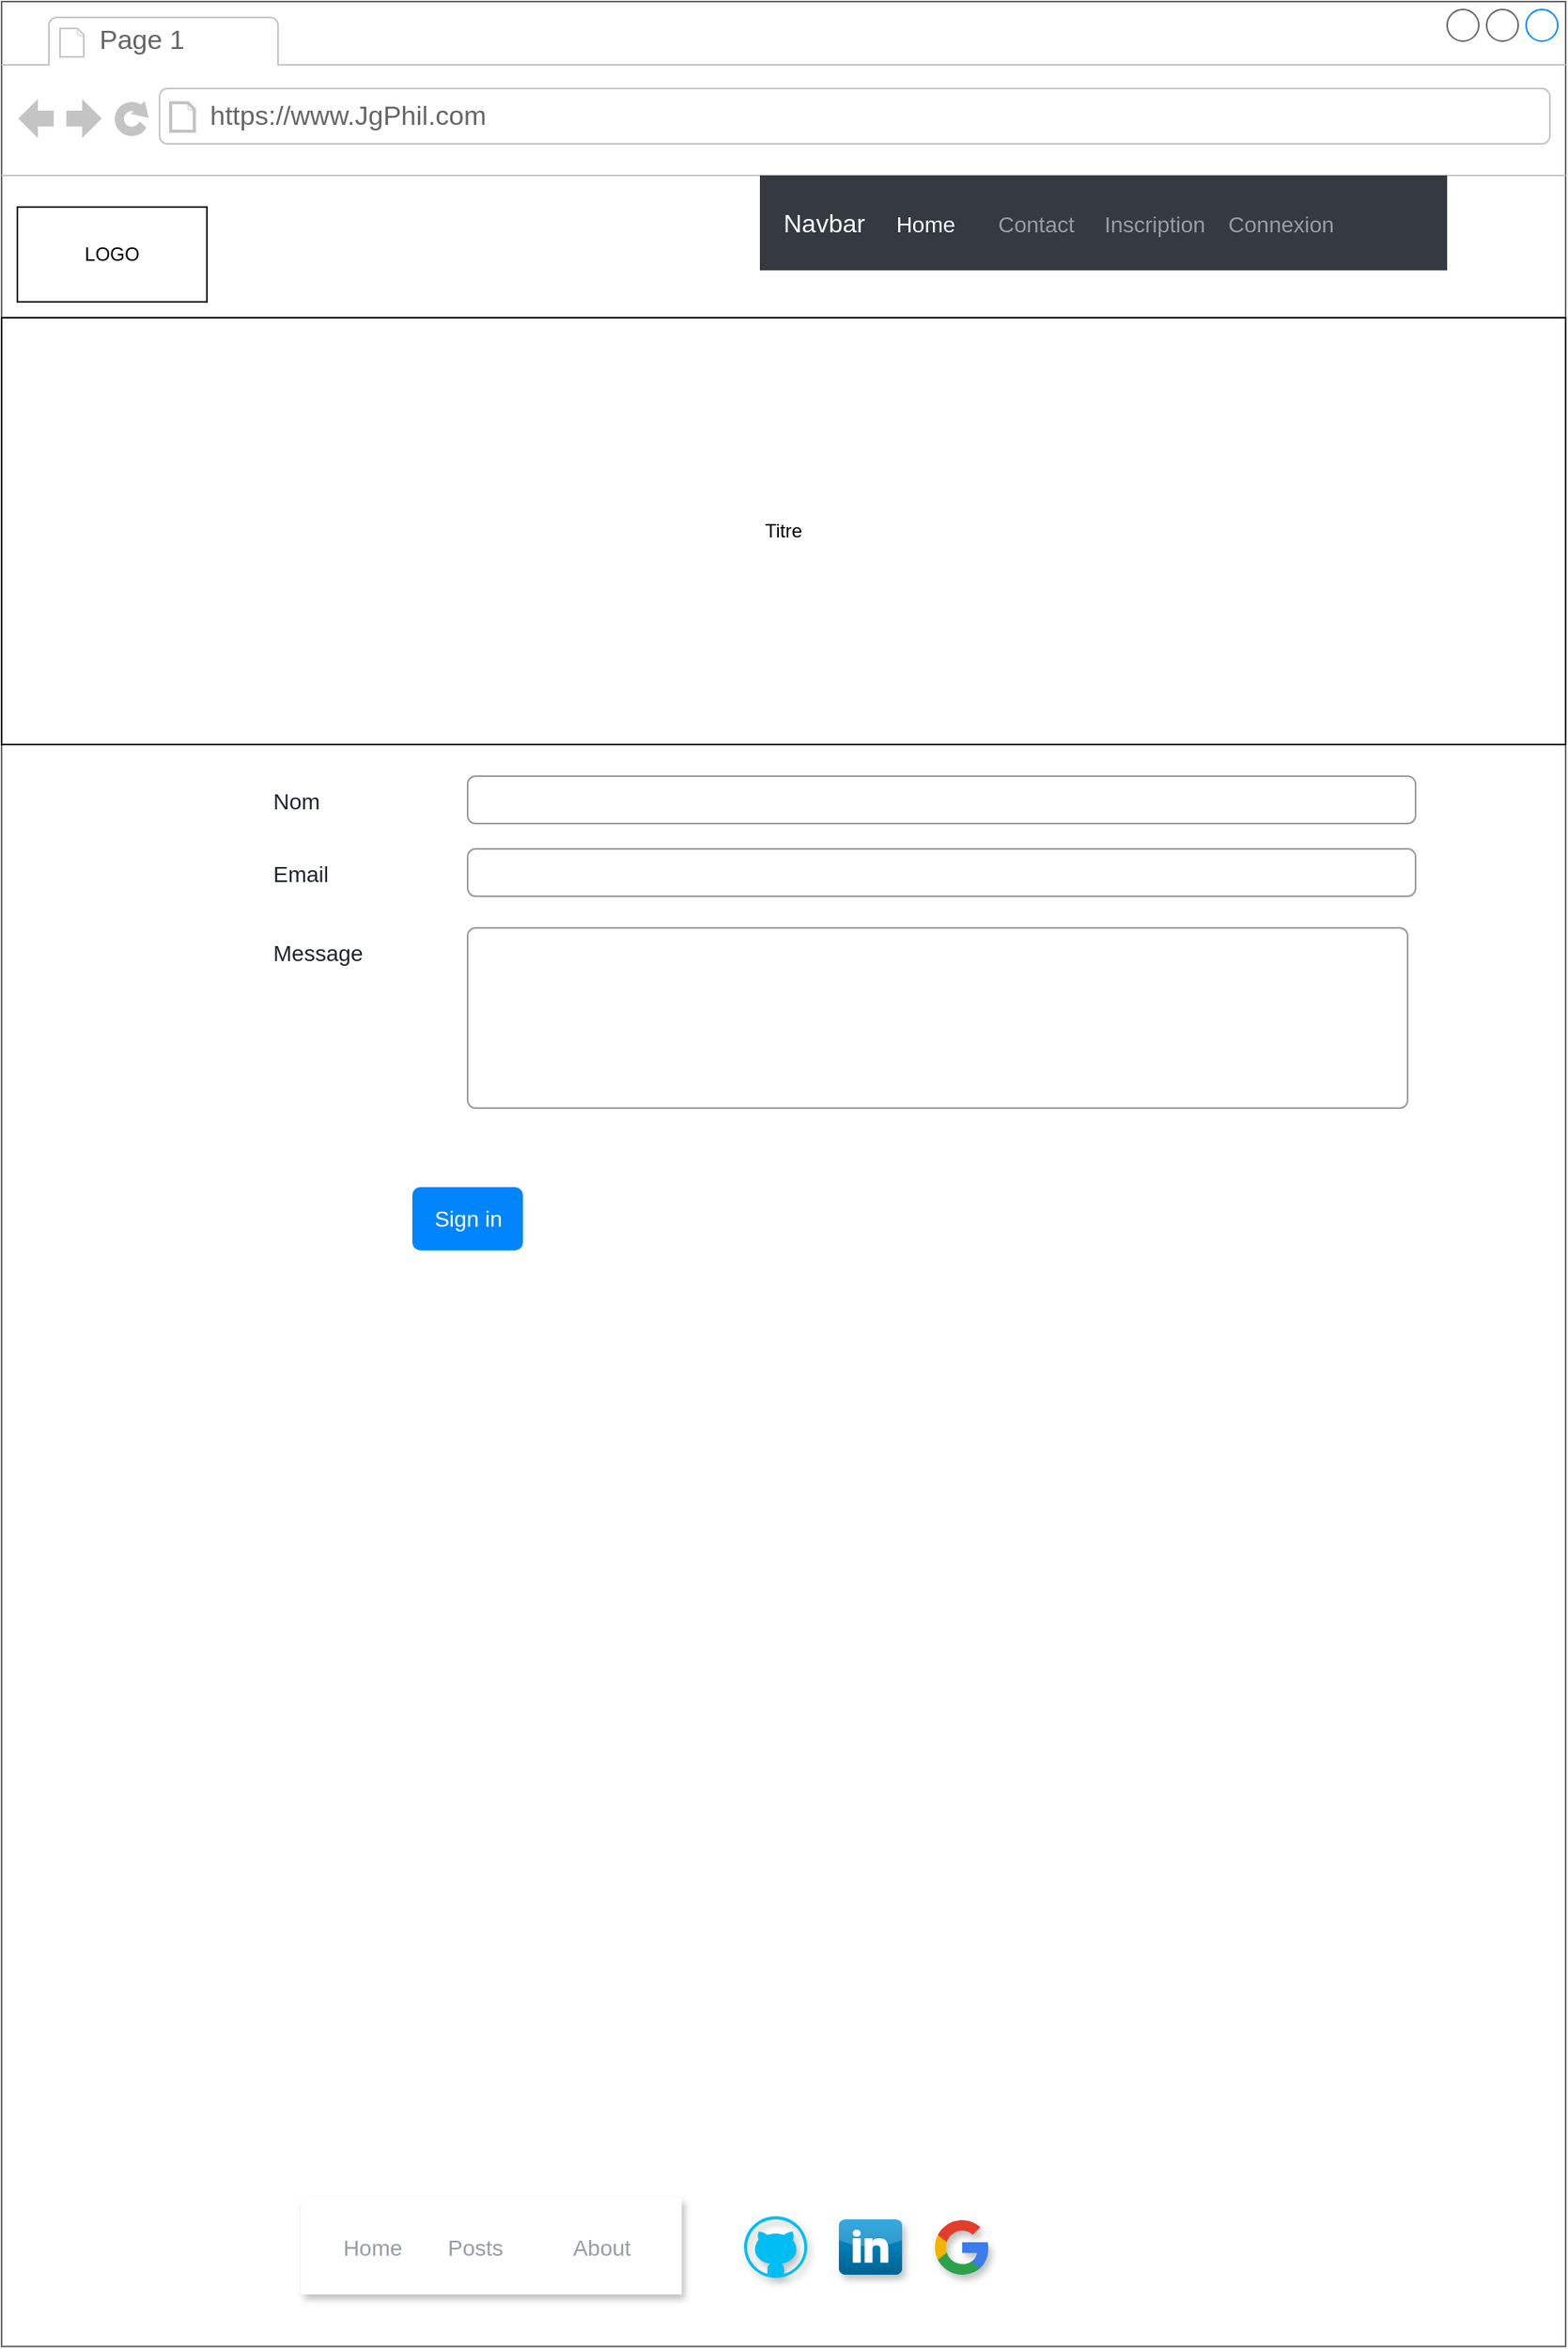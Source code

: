 <mxfile version="13.0.3" type="device"><diagram id="n9Vw9Ajy2TuTY8Zqomyy" name="Page-1"><mxGraphModel dx="1326" dy="806" grid="1" gridSize="10" guides="1" tooltips="1" connect="1" arrows="1" fold="1" page="1" pageScale="1" pageWidth="827" pageHeight="1169" math="0" shadow="0"><root><mxCell id="0"/><mxCell id="1" parent="0"/><mxCell id="nWTF1-36XzHufcaUmu88-1" value="" style="strokeWidth=1;shadow=0;dashed=0;align=center;html=1;shape=mxgraph.mockup.containers.browserWindow;rSize=0;strokeColor=#666666;strokeColor2=#008cff;strokeColor3=#c4c4c4;mainText=,;recursiveResize=0;" parent="1" vertex="1"><mxGeometry x="50" y="70" width="990" height="1483.4" as="geometry"/></mxCell><mxCell id="nWTF1-36XzHufcaUmu88-2" value="Page 1" style="strokeWidth=1;shadow=0;dashed=0;align=center;html=1;shape=mxgraph.mockup.containers.anchor;fontSize=17;fontColor=#666666;align=left;" parent="nWTF1-36XzHufcaUmu88-1" vertex="1"><mxGeometry x="60" y="12" width="110" height="26" as="geometry"/></mxCell><mxCell id="nWTF1-36XzHufcaUmu88-3" value="https://www.JgPhil.com" style="strokeWidth=1;shadow=0;dashed=0;align=center;html=1;shape=mxgraph.mockup.containers.anchor;rSize=0;fontSize=17;fontColor=#666666;align=left;" parent="nWTF1-36XzHufcaUmu88-1" vertex="1"><mxGeometry x="130" y="60" width="250" height="26" as="geometry"/></mxCell><mxCell id="Q5gVtxf1tANVeEfsd4zw-61" value="Navbar" style="html=1;shadow=1;dashed=0;fillColor=#FFFFFF;strokeColor=#FFFFFF;fontSize=16;fontColor=#ffffff;align=left;spacing=15;" parent="nWTF1-36XzHufcaUmu88-1" vertex="1"><mxGeometry x="190" y="1390" width="240" height="60" as="geometry"/></mxCell><mxCell id="Q5gVtxf1tANVeEfsd4zw-63" value="Home" style="fillColor=none;strokeColor=none;fontSize=14;fontColor=#9A9DA0;align=center;" parent="Q5gVtxf1tANVeEfsd4zw-61" vertex="1"><mxGeometry width="70" height="40" relative="1" as="geometry"><mxPoint x="10" y="10" as="offset"/></mxGeometry></mxCell><mxCell id="Q5gVtxf1tANVeEfsd4zw-64" value="Posts" style="fillColor=none;strokeColor=none;fontSize=14;fontColor=#9A9DA0;align=center;spacingRight=0;" parent="Q5gVtxf1tANVeEfsd4zw-61" vertex="1"><mxGeometry width="80" height="40" relative="1" as="geometry"><mxPoint x="70" y="10" as="offset"/></mxGeometry></mxCell><mxCell id="Q5gVtxf1tANVeEfsd4zw-65" value="About" style="fillColor=none;strokeColor=none;fontSize=14;fontColor=#9A9DA0;align=center;" parent="Q5gVtxf1tANVeEfsd4zw-61" vertex="1"><mxGeometry width="80" height="40" relative="1" as="geometry"><mxPoint x="150" y="10" as="offset"/></mxGeometry></mxCell><mxCell id="Q5gVtxf1tANVeEfsd4zw-93" value="" style="verticalLabelPosition=bottom;html=1;verticalAlign=top;align=center;strokeColor=none;fillColor=#00BEF2;shape=mxgraph.azure.github_code;pointerEvents=1;shadow=1;" parent="nWTF1-36XzHufcaUmu88-1" vertex="1"><mxGeometry x="470" y="1401" width="40" height="39" as="geometry"/></mxCell><mxCell id="Q5gVtxf1tANVeEfsd4zw-95" value="" style="dashed=0;outlineConnect=0;html=1;align=center;labelPosition=center;verticalLabelPosition=bottom;verticalAlign=top;shape=mxgraph.webicons.linkedin;fillColor=#0095DB;gradientColor=#006391;shadow=1;strokeColor=#FFFFFF;" parent="nWTF1-36XzHufcaUmu88-1" vertex="1"><mxGeometry x="530" y="1403" width="40" height="35" as="geometry"/></mxCell><mxCell id="Q5gVtxf1tANVeEfsd4zw-96" value="" style="dashed=0;outlineConnect=0;html=1;align=center;labelPosition=center;verticalLabelPosition=bottom;verticalAlign=top;shape=mxgraph.weblogos.google;shadow=1;strokeColor=#FFFFFF;fillColor=#FFFFFF;" parent="nWTF1-36XzHufcaUmu88-1" vertex="1"><mxGeometry x="590" y="1402" width="34.76" height="37" as="geometry"/></mxCell><mxCell id="z33-cZnd_WZ_cFrC5Su_-2" value="Email" style="fillColor=none;strokeColor=none;align=left;fontSize=14;fontColor=#212529;shadow=1;" parent="nWTF1-36XzHufcaUmu88-1" vertex="1"><mxGeometry x="170" y="536" width="200" height="30" as="geometry"/></mxCell><mxCell id="z33-cZnd_WZ_cFrC5Su_-3" value="" style="html=1;shadow=0;dashed=0;shape=mxgraph.bootstrap.rrect;rSize=5;fillColor=none;strokeColor=#999999;align=left;spacing=15;fontSize=14;fontColor=#6C767D;" parent="nWTF1-36XzHufcaUmu88-1" vertex="1"><mxGeometry x="295" y="536" width="600" height="30" as="geometry"/></mxCell><mxCell id="z33-cZnd_WZ_cFrC5Su_-4" value="Message" style="fillColor=none;strokeColor=none;align=left;fontSize=14;fontColor=#212529;shadow=1;" parent="nWTF1-36XzHufcaUmu88-1" vertex="1"><mxGeometry x="170" y="586" width="200" height="30" as="geometry"/></mxCell><mxCell id="z33-cZnd_WZ_cFrC5Su_-5" value="" style="html=1;shadow=0;dashed=0;shape=mxgraph.bootstrap.rrect;rSize=5;fillColor=none;strokeColor=#999999;align=left;spacing=15;fontSize=14;fontColor=#6C767D;" parent="nWTF1-36XzHufcaUmu88-1" vertex="1"><mxGeometry x="295" y="586" width="595" height="114" as="geometry"/></mxCell><mxCell id="z33-cZnd_WZ_cFrC5Su_-12" value="Sign in" style="html=1;shadow=0;dashed=0;shape=mxgraph.bootstrap.rrect;rSize=5;fillColor=#0085FC;strokeColor=none;align=center;fontSize=14;fontColor=#FFFFFF;" parent="nWTF1-36XzHufcaUmu88-1" vertex="1"><mxGeometry x="260" y="750" width="70" height="40" as="geometry"/></mxCell><mxCell id="nnyvag4RKlJMpAp2mx0I-1" value="Nom" style="fillColor=none;strokeColor=none;align=left;fontSize=14;fontColor=#212529;shadow=1;" vertex="1" parent="nWTF1-36XzHufcaUmu88-1"><mxGeometry x="170" y="490" width="200" height="30" as="geometry"/></mxCell><mxCell id="nnyvag4RKlJMpAp2mx0I-2" value="" style="html=1;shadow=0;dashed=0;shape=mxgraph.bootstrap.rrect;rSize=5;fillColor=none;strokeColor=#999999;align=left;spacing=15;fontSize=14;fontColor=#6C767D;" vertex="1" parent="nWTF1-36XzHufcaUmu88-1"><mxGeometry x="295" y="490" width="600" height="30" as="geometry"/></mxCell><mxCell id="nnyvag4RKlJMpAp2mx0I-5" value="Navbar" style="html=1;shadow=0;dashed=0;fillColor=#343A40;strokeColor=none;fontSize=16;fontColor=#ffffff;align=left;spacing=15;" vertex="1" parent="nWTF1-36XzHufcaUmu88-1"><mxGeometry x="480" y="110" width="435" height="60" as="geometry"/></mxCell><mxCell id="nnyvag4RKlJMpAp2mx0I-6" value="Home" style="fillColor=none;strokeColor=none;fontSize=14;fontColor=#ffffff;align=center;" vertex="1" parent="nnyvag4RKlJMpAp2mx0I-5"><mxGeometry width="70" height="40" relative="1" as="geometry"><mxPoint x="70" y="10" as="offset"/></mxGeometry></mxCell><mxCell id="nnyvag4RKlJMpAp2mx0I-7" value="Contact" style="fillColor=none;strokeColor=none;fontSize=14;fontColor=#9A9DA0;align=center;" vertex="1" parent="nnyvag4RKlJMpAp2mx0I-5"><mxGeometry width="70" height="40" relative="1" as="geometry"><mxPoint x="140" y="10" as="offset"/></mxGeometry></mxCell><mxCell id="nnyvag4RKlJMpAp2mx0I-8" value="Inscription" style="fillColor=none;strokeColor=none;fontSize=14;fontColor=#9A9DA0;align=center;spacingRight=0;" vertex="1" parent="nnyvag4RKlJMpAp2mx0I-5"><mxGeometry width="80" height="40" relative="1" as="geometry"><mxPoint x="210" y="10" as="offset"/></mxGeometry></mxCell><mxCell id="nnyvag4RKlJMpAp2mx0I-9" value="Connexion" style="fillColor=none;strokeColor=none;fontSize=14;fontColor=#9A9DA0;align=center;" vertex="1" parent="nnyvag4RKlJMpAp2mx0I-5"><mxGeometry width="80" height="40" relative="1" as="geometry"><mxPoint x="290" y="10" as="offset"/></mxGeometry></mxCell><mxCell id="nnyvag4RKlJMpAp2mx0I-10" value="LOGO" style="rounded=0;whiteSpace=wrap;html=1;" vertex="1" parent="nWTF1-36XzHufcaUmu88-1"><mxGeometry x="10" y="130" width="120" height="60" as="geometry"/></mxCell><mxCell id="nnyvag4RKlJMpAp2mx0I-11" value="Titre" style="rounded=0;whiteSpace=wrap;html=1;" vertex="1" parent="nWTF1-36XzHufcaUmu88-1"><mxGeometry y="200" width="990" height="270" as="geometry"/></mxCell></root></mxGraphModel></diagram></mxfile>